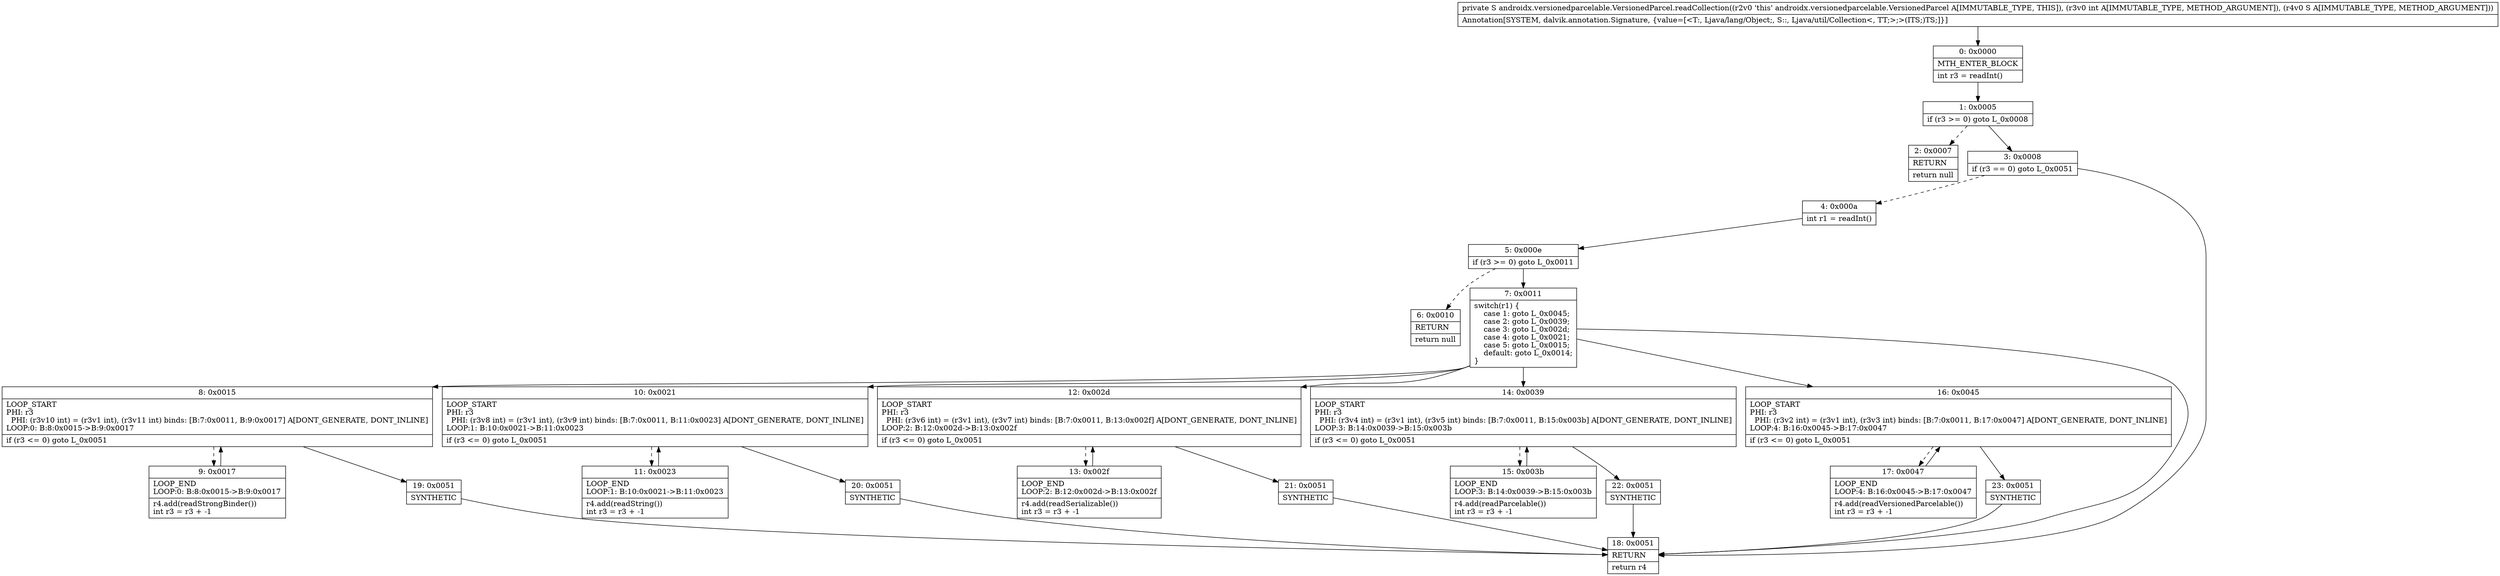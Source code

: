 digraph "CFG forandroidx.versionedparcelable.VersionedParcel.readCollection(ILjava\/util\/Collection;)Ljava\/util\/Collection;" {
Node_0 [shape=record,label="{0\:\ 0x0000|MTH_ENTER_BLOCK\l|int r3 = readInt()\l}"];
Node_1 [shape=record,label="{1\:\ 0x0005|if (r3 \>= 0) goto L_0x0008\l}"];
Node_2 [shape=record,label="{2\:\ 0x0007|RETURN\l|return null\l}"];
Node_3 [shape=record,label="{3\:\ 0x0008|if (r3 == 0) goto L_0x0051\l}"];
Node_4 [shape=record,label="{4\:\ 0x000a|int r1 = readInt()\l}"];
Node_5 [shape=record,label="{5\:\ 0x000e|if (r3 \>= 0) goto L_0x0011\l}"];
Node_6 [shape=record,label="{6\:\ 0x0010|RETURN\l|return null\l}"];
Node_7 [shape=record,label="{7\:\ 0x0011|switch(r1) \{\l    case 1: goto L_0x0045;\l    case 2: goto L_0x0039;\l    case 3: goto L_0x002d;\l    case 4: goto L_0x0021;\l    case 5: goto L_0x0015;\l    default: goto L_0x0014;\l\}\l}"];
Node_8 [shape=record,label="{8\:\ 0x0015|LOOP_START\lPHI: r3 \l  PHI: (r3v10 int) = (r3v1 int), (r3v11 int) binds: [B:7:0x0011, B:9:0x0017] A[DONT_GENERATE, DONT_INLINE]\lLOOP:0: B:8:0x0015\-\>B:9:0x0017\l|if (r3 \<= 0) goto L_0x0051\l}"];
Node_9 [shape=record,label="{9\:\ 0x0017|LOOP_END\lLOOP:0: B:8:0x0015\-\>B:9:0x0017\l|r4.add(readStrongBinder())\lint r3 = r3 + \-1\l}"];
Node_10 [shape=record,label="{10\:\ 0x0021|LOOP_START\lPHI: r3 \l  PHI: (r3v8 int) = (r3v1 int), (r3v9 int) binds: [B:7:0x0011, B:11:0x0023] A[DONT_GENERATE, DONT_INLINE]\lLOOP:1: B:10:0x0021\-\>B:11:0x0023\l|if (r3 \<= 0) goto L_0x0051\l}"];
Node_11 [shape=record,label="{11\:\ 0x0023|LOOP_END\lLOOP:1: B:10:0x0021\-\>B:11:0x0023\l|r4.add(readString())\lint r3 = r3 + \-1\l}"];
Node_12 [shape=record,label="{12\:\ 0x002d|LOOP_START\lPHI: r3 \l  PHI: (r3v6 int) = (r3v1 int), (r3v7 int) binds: [B:7:0x0011, B:13:0x002f] A[DONT_GENERATE, DONT_INLINE]\lLOOP:2: B:12:0x002d\-\>B:13:0x002f\l|if (r3 \<= 0) goto L_0x0051\l}"];
Node_13 [shape=record,label="{13\:\ 0x002f|LOOP_END\lLOOP:2: B:12:0x002d\-\>B:13:0x002f\l|r4.add(readSerializable())\lint r3 = r3 + \-1\l}"];
Node_14 [shape=record,label="{14\:\ 0x0039|LOOP_START\lPHI: r3 \l  PHI: (r3v4 int) = (r3v1 int), (r3v5 int) binds: [B:7:0x0011, B:15:0x003b] A[DONT_GENERATE, DONT_INLINE]\lLOOP:3: B:14:0x0039\-\>B:15:0x003b\l|if (r3 \<= 0) goto L_0x0051\l}"];
Node_15 [shape=record,label="{15\:\ 0x003b|LOOP_END\lLOOP:3: B:14:0x0039\-\>B:15:0x003b\l|r4.add(readParcelable())\lint r3 = r3 + \-1\l}"];
Node_16 [shape=record,label="{16\:\ 0x0045|LOOP_START\lPHI: r3 \l  PHI: (r3v2 int) = (r3v1 int), (r3v3 int) binds: [B:7:0x0011, B:17:0x0047] A[DONT_GENERATE, DONT_INLINE]\lLOOP:4: B:16:0x0045\-\>B:17:0x0047\l|if (r3 \<= 0) goto L_0x0051\l}"];
Node_17 [shape=record,label="{17\:\ 0x0047|LOOP_END\lLOOP:4: B:16:0x0045\-\>B:17:0x0047\l|r4.add(readVersionedParcelable())\lint r3 = r3 + \-1\l}"];
Node_18 [shape=record,label="{18\:\ 0x0051|RETURN\l|return r4\l}"];
Node_19 [shape=record,label="{19\:\ 0x0051|SYNTHETIC\l}"];
Node_20 [shape=record,label="{20\:\ 0x0051|SYNTHETIC\l}"];
Node_21 [shape=record,label="{21\:\ 0x0051|SYNTHETIC\l}"];
Node_22 [shape=record,label="{22\:\ 0x0051|SYNTHETIC\l}"];
Node_23 [shape=record,label="{23\:\ 0x0051|SYNTHETIC\l}"];
MethodNode[shape=record,label="{private S androidx.versionedparcelable.VersionedParcel.readCollection((r2v0 'this' androidx.versionedparcelable.VersionedParcel A[IMMUTABLE_TYPE, THIS]), (r3v0 int A[IMMUTABLE_TYPE, METHOD_ARGUMENT]), (r4v0 S A[IMMUTABLE_TYPE, METHOD_ARGUMENT]))  | Annotation[SYSTEM, dalvik.annotation.Signature, \{value=[\<T:, Ljava\/lang\/Object;, S::, Ljava\/util\/Collection\<, TT;\>;\>(ITS;)TS;]\}]\l}"];
MethodNode -> Node_0;
Node_0 -> Node_1;
Node_1 -> Node_2[style=dashed];
Node_1 -> Node_3;
Node_3 -> Node_4[style=dashed];
Node_3 -> Node_18;
Node_4 -> Node_5;
Node_5 -> Node_6[style=dashed];
Node_5 -> Node_7;
Node_7 -> Node_8;
Node_7 -> Node_10;
Node_7 -> Node_12;
Node_7 -> Node_14;
Node_7 -> Node_16;
Node_7 -> Node_18;
Node_8 -> Node_9[style=dashed];
Node_8 -> Node_19;
Node_9 -> Node_8;
Node_10 -> Node_11[style=dashed];
Node_10 -> Node_20;
Node_11 -> Node_10;
Node_12 -> Node_13[style=dashed];
Node_12 -> Node_21;
Node_13 -> Node_12;
Node_14 -> Node_15[style=dashed];
Node_14 -> Node_22;
Node_15 -> Node_14;
Node_16 -> Node_17[style=dashed];
Node_16 -> Node_23;
Node_17 -> Node_16;
Node_19 -> Node_18;
Node_20 -> Node_18;
Node_21 -> Node_18;
Node_22 -> Node_18;
Node_23 -> Node_18;
}

